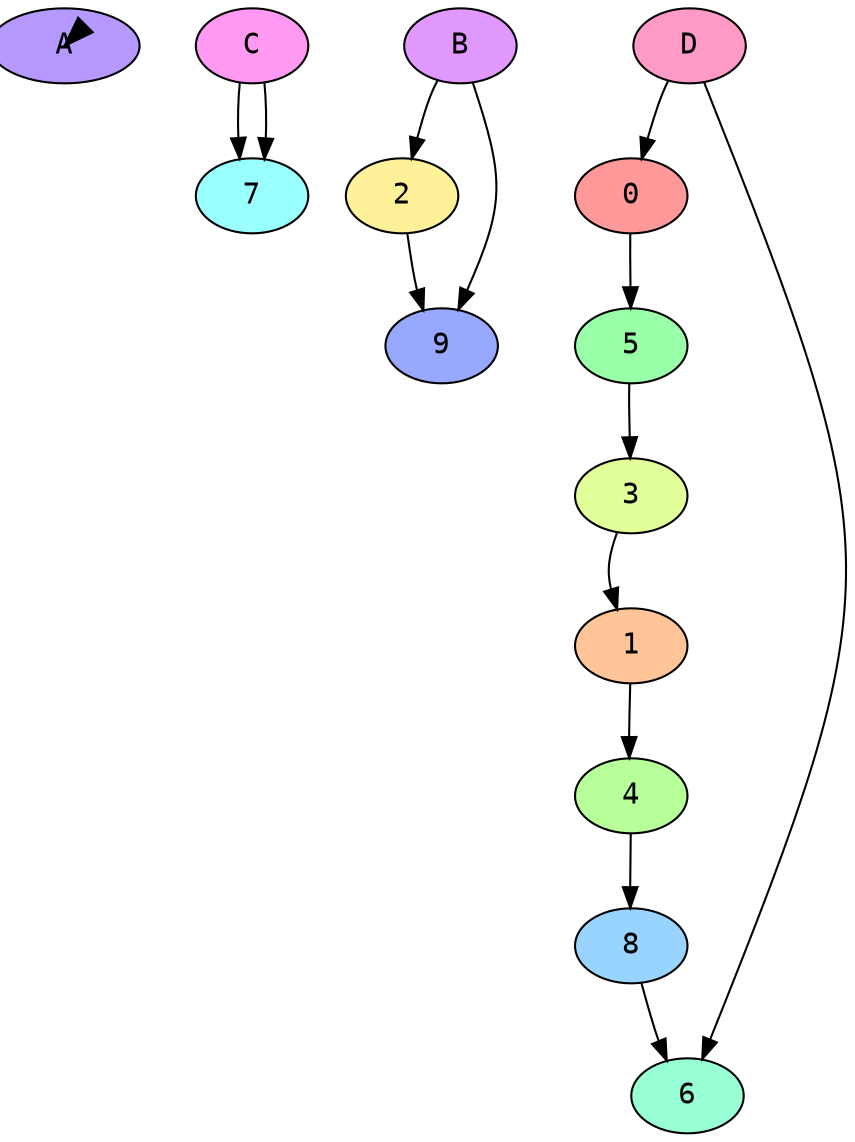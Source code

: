 digraph G {
	graph [bb="-135.91,-136.32,227.94,199.96",
		splines=curved
	];
	node [label="\N"];
	A	 [fillcolor="0.714285714286 0.4 1",
		fontname=Courier,
		height=0.5,
		pos="10,1",
		style=filled,
		width=0.75];
	A -> A	 [pos="e,35.443,-5.6907 35.443,7.6907 46.028,8.1521 55,5.9219 55,1 55,-2.23 51.136,-4.3008 45.488,-5.2124"];
	C	 [fillcolor="0.857142857143 0.4 1",
		fontname=Courier,
		height=0.5,
		pos="129.4,-107.68",
		style=filled,
		width=0.75];
	7	 [fillcolor="0.5 0.4 1",
		fontname=Courier,
		height=0.5,
		pos="200.6,-118.32",
		style=filled,
		width=0.75];
	C -> 7	 [pos="e,177.8,-108.44 156.47,-105.12 160.21,-105.5 164.08,-106.01 167.9,-106.62"];
	B	 [fillcolor="0.785714285714 0.4 1",
		fontname=Courier,
		height=0.5,
		pos="128.73,181.49",
		style=filled,
		width=0.75];
	2	 [fillcolor="0.142857142857 0.4 1",
		fontname=Courier,
		height=0.5,
		pos="200.94,181.96",
		style=filled,
		width=0.75];
	B -> 2	 [pos="e,177.11,190.66 152.23,190.4 157.9,192.1 162.47,192.79 167.27,192.48"];
	D	 [fillcolor="0.928571428571 0.4 1",
		fontname=Courier,
		height=0.5,
		pos="-104.24,-47.66",
		style=filled,
		width=0.75];
	0	 [fillcolor="0.0 0.4 1",
		fontname=Courier,
		height=0.5,
		pos="-108.91,33.238",
		style=filled,
		width=0.75];
	D -> 0	 [pos="e,-114.7,15.44 -112.16,-30.419 -118.75,-15.269 -120.25,-7.4529 -117.38,5.4993"];
	1	 [fillcolor="0.0714285714286 0.4 1",
		fontname=Courier,
		height=0.5,
		pos="86.191,45.649",
		style=filled,
		width=0.75];
	4	 [fillcolor="0.285714285714 0.4 1",
		fontname=Courier,
		height=0.5,
		pos="90.907,-35.248",
		style=filled,
		width=0.75];
	1 -> 4	 [pos="e,96.684,-17.455 94.129,28.404 100.72,13.25 102.23,5.4334 99.358,-7.5163"];
	5	 [fillcolor="0.357142857143 0.4 1",
		fontname=Courier,
		height=0.5,
		pos="-55.396,94.07",
		style=filled,
		width=0.75];
	0 -> 5	 [pos="e,-77.001,82.704 -102.53,50.777 -97.396,64.073 -93.441,70.885 -85.528,77.053"];
	3	 [fillcolor="0.214285714286 0.4 1",
		fontname=Courier,
		height=0.5,
		pos="25.474,99.332",
		style=filled,
		width=0.75];
	3 -> 1	 [pos="e,77.288,62.963 49.247,90.356 60.313,85.527 66.063,80.997 72.065,71.846"];
	9	 [fillcolor="0.642857142857 0.4 1",
		fontname=Courier,
		height=0.5,
		pos="165.33,119.55",
		style=filled,
		width=0.75];
	2 -> 9	 [pos="e,180.77,134.73 198.54,163.89 196.88,155.39 194.26,149.87 187.82,142.35"];
	5 -> 3	 [pos="e,0.81645,106.89 -33.119,104.26 -23.728,108.06 -17.139,109.46 -9.2637,108.73"];
	8	 [fillcolor="0.571428571429 0.4 1",
		fontname=Courier,
		height=0.5,
		pos="37.424,-96.106",
		style=filled,
		width=0.75];
	4 -> 8	 [pos="e,59.017,-84.736 84.531,-52.795 79.4,-66.097 75.447,-72.912 67.539,-79.083"];
	7 -> C	 [pos="e,152.2,-117.56 173.53,-120.88 169.79,-120.5 165.92,-119.99 162.1,-119.38"];
	6	 [fillcolor="0.428571428571 0.4 1",
		fontname=Courier,
		height=0.5,
		pos="-43.453,-101.28",
		style=filled,
		width=0.75];
	6 -> D	 [pos="e,-95.317,-64.96 -67.243,-92.321 -78.319,-87.501 -84.075,-82.978 -90.086,-73.835"];
	9 -> B	 [pos="e,131.44,163.27 149.64,134.52 141.63,142.46 137.23,147.76 134.49,153.71"];
	8 -> 6	 [pos="e,-18.89,-108.84 14.85,-106.39 5.566,-110.11 -0.98841,-111.46 -8.8383,-110.7"];
}
